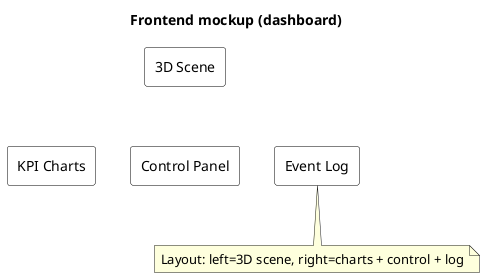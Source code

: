 @startuml
title Frontend mockup (dashboard)

skinparam rectangle {
  BackgroundColor White
  BorderColor Black
}

rectangle "3D Scene" as scene
rectangle "KPI Charts" as kpi
rectangle "Control Panel" as ctrl
rectangle "Event Log" as log

scene -[hidden]-> kpi
scene -[hidden]-> ctrl
scene -[hidden]-> log

note bottom
  Layout: left=3D scene, right=charts + control + log
end note

@enduml

